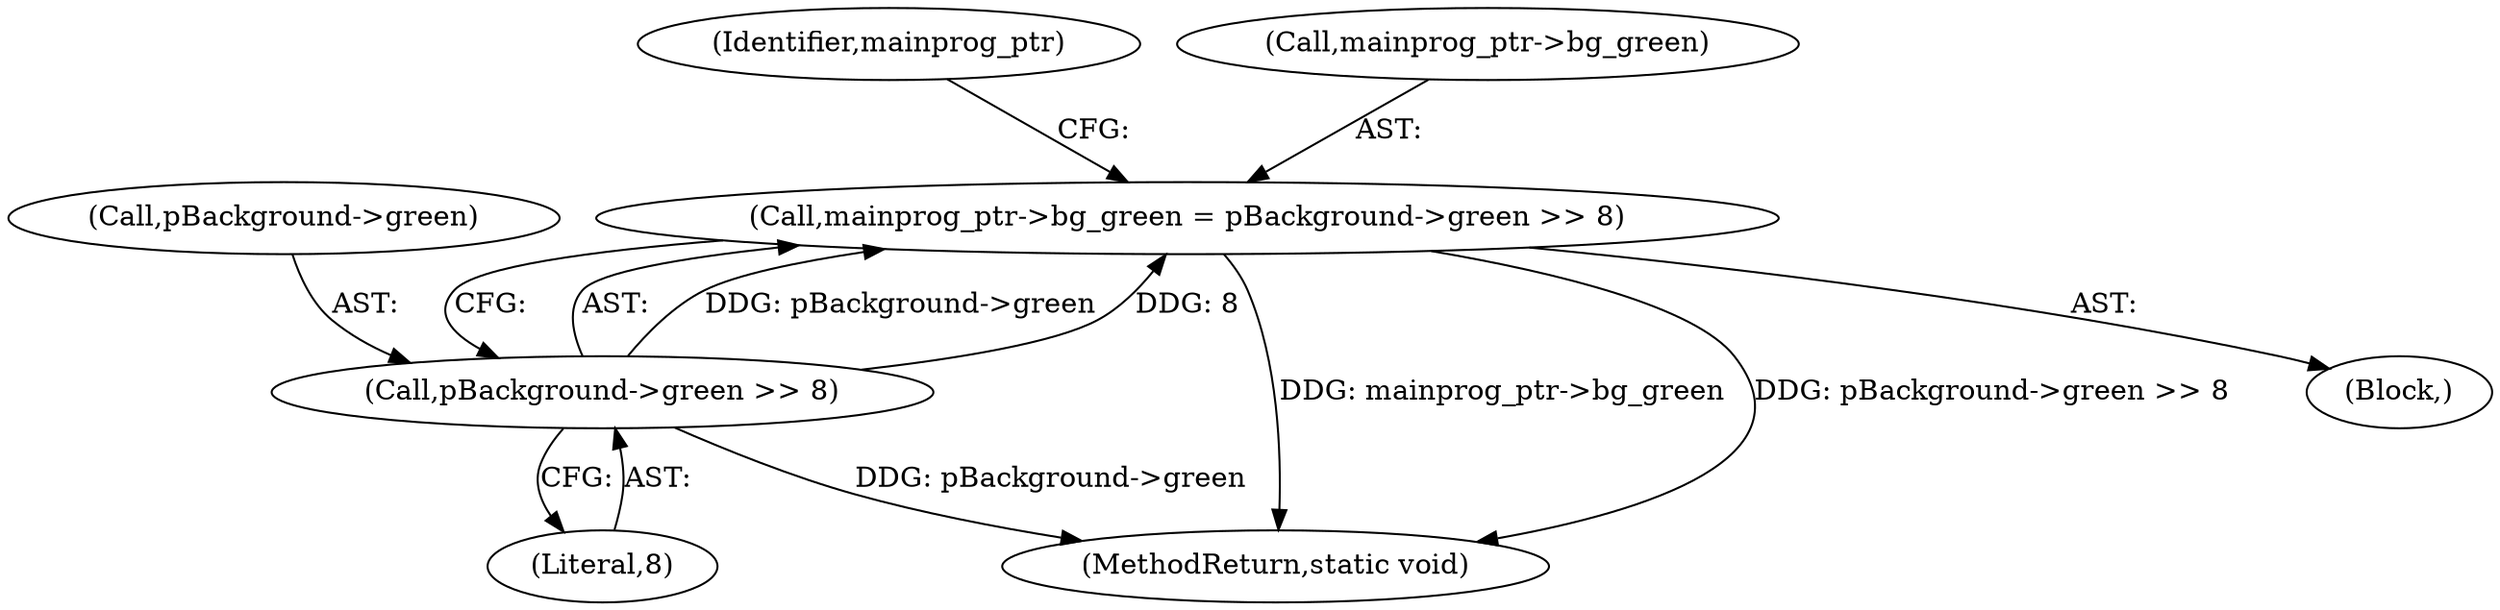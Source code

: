 digraph "0_Android_9d4853418ab2f754c2b63e091c29c5529b8b86ca_3@API" {
"1000198" [label="(Call,mainprog_ptr->bg_green = pBackground->green >> 8)"];
"1000202" [label="(Call,pBackground->green >> 8)"];
"1000209" [label="(Identifier,mainprog_ptr)"];
"1000408" [label="(MethodReturn,static void)"];
"1000206" [label="(Literal,8)"];
"1000188" [label="(Block,)"];
"1000202" [label="(Call,pBackground->green >> 8)"];
"1000203" [label="(Call,pBackground->green)"];
"1000198" [label="(Call,mainprog_ptr->bg_green = pBackground->green >> 8)"];
"1000199" [label="(Call,mainprog_ptr->bg_green)"];
"1000198" -> "1000188"  [label="AST: "];
"1000198" -> "1000202"  [label="CFG: "];
"1000199" -> "1000198"  [label="AST: "];
"1000202" -> "1000198"  [label="AST: "];
"1000209" -> "1000198"  [label="CFG: "];
"1000198" -> "1000408"  [label="DDG: mainprog_ptr->bg_green"];
"1000198" -> "1000408"  [label="DDG: pBackground->green >> 8"];
"1000202" -> "1000198"  [label="DDG: pBackground->green"];
"1000202" -> "1000198"  [label="DDG: 8"];
"1000202" -> "1000206"  [label="CFG: "];
"1000203" -> "1000202"  [label="AST: "];
"1000206" -> "1000202"  [label="AST: "];
"1000202" -> "1000408"  [label="DDG: pBackground->green"];
}
